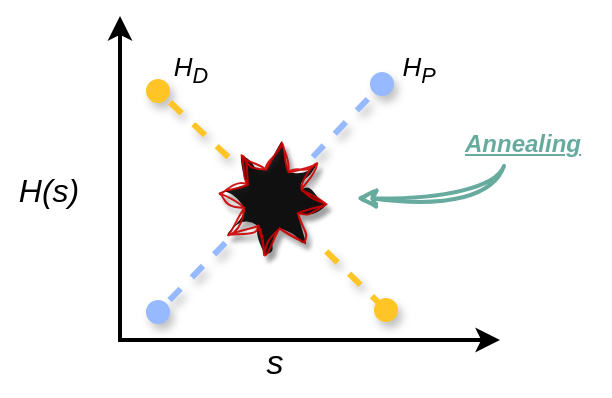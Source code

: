 <mxfile version="28.2.5">
  <diagram name="Pagina-1" id="9_9PVb5XfEbpxvLzxGaj">
    <mxGraphModel dx="946" dy="610" grid="0" gridSize="10" guides="1" tooltips="1" connect="1" arrows="1" fold="1" page="1" pageScale="1" pageWidth="1654" pageHeight="2336" math="0" shadow="0">
      <root>
        <mxCell id="0" />
        <mxCell id="1" parent="0" />
        <mxCell id="sV4lZ-rMghmbl5xB3a0G-1" value="" style="endArrow=classic;html=1;rounded=0;strokeWidth=2;" edge="1" parent="1">
          <mxGeometry width="50" height="50" relative="1" as="geometry">
            <mxPoint x="114" y="229" as="sourcePoint" />
            <mxPoint x="114" y="66" as="targetPoint" />
          </mxGeometry>
        </mxCell>
        <mxCell id="sV4lZ-rMghmbl5xB3a0G-3" value="" style="endArrow=classic;html=1;rounded=0;strokeWidth=2;" edge="1" parent="1">
          <mxGeometry width="50" height="50" relative="1" as="geometry">
            <mxPoint x="114" y="228" as="sourcePoint" />
            <mxPoint x="304" y="228" as="targetPoint" />
          </mxGeometry>
        </mxCell>
        <mxCell id="sV4lZ-rMghmbl5xB3a0G-4" value="" style="endArrow=oval;html=4;rounded=0;strokeColor=light-dark(#FFC526,#FFEA63);curved=0;strokeWidth=3;shadow=1;flowAnimation=1;startSize=9;sourcePerimeterSpacing=4;startArrow=none;startFill=0;endSize=9;endFill=1;" edge="1" parent="1" source="sV4lZ-rMghmbl5xB3a0G-10">
          <mxGeometry width="50" height="50" relative="1" as="geometry">
            <mxPoint x="115" y="102" as="sourcePoint" />
            <mxPoint x="247" y="213" as="targetPoint" />
          </mxGeometry>
        </mxCell>
        <mxCell id="sV4lZ-rMghmbl5xB3a0G-9" value="" style="endArrow=oval;html=1;rounded=0;strokeColor=light-dark(#96B9FF,#80A3EA);strokeWidth=3;flowAnimation=1;shadow=1;sourcePerimeterSpacing=-6;targetPerimeterSpacing=5;endSize=9;startArrow=none;startFill=0;endFill=1;jumpStyle=none;" edge="1" parent="1" source="sV4lZ-rMghmbl5xB3a0G-10">
          <mxGeometry width="50" height="50" relative="1" as="geometry">
            <mxPoint x="110" y="213" as="sourcePoint" />
            <mxPoint x="245" y="100" as="targetPoint" />
          </mxGeometry>
        </mxCell>
        <mxCell id="sV4lZ-rMghmbl5xB3a0G-11" value="" style="endArrow=none;html=1;rounded=0;strokeColor=light-dark(#96B9FF,#3399FF);strokeWidth=3;sourcePerimeterSpacing=-2;flowAnimation=1;startArrow=oval;startFill=1;endSize=9;startSize=9;targetPerimeterSpacing=5;shadow=1;fillColor=#dae8fc;entryX=0.329;entryY=0.829;entryDx=0;entryDy=0;entryPerimeter=0;" edge="1" parent="1">
          <mxGeometry width="50" height="50" relative="1" as="geometry">
            <mxPoint x="133" y="214" as="sourcePoint" />
            <mxPoint x="171.024" y="174.997" as="targetPoint" />
          </mxGeometry>
        </mxCell>
        <mxCell id="sV4lZ-rMghmbl5xB3a0G-13" value="" style="endArrow=none;html=4;rounded=0;strokeColor=light-dark(#FFC526,#FFEA63);curved=0;strokeWidth=3;shadow=1;flowAnimation=1;startSize=9;sourcePerimeterSpacing=4;startArrow=oval;startFill=1;endSize=9;endFill=0;exitX=0.057;exitY=0.85;exitDx=0;exitDy=0;exitPerimeter=0;" edge="1" parent="1" source="sV4lZ-rMghmbl5xB3a0G-19" target="sV4lZ-rMghmbl5xB3a0G-10">
          <mxGeometry width="50" height="50" relative="1" as="geometry">
            <mxPoint x="120" y="95" as="sourcePoint" />
            <mxPoint x="255" y="212" as="targetPoint" />
          </mxGeometry>
        </mxCell>
        <mxCell id="sV4lZ-rMghmbl5xB3a0G-10" value="" style="verticalLabelPosition=bottom;verticalAlign=top;html=1;shape=mxgraph.basic.8_point_star;fillColor=light-dark(#FF3333,#FFEA63);rotation=30;strokeColor=#CC0000;sketch=1;curveFitting=3;jiggle=4;shadow=1;perimeterSpacing=4;strokeWidth=1;gradientColor=#FFD26B;opacity=90;noLabel=0;fixDash=1;collapsible=0;treeFolding=0;treeMoving=0;dashOffset=3;shadowOpacity=40;shadowBlur=1;disableMultiStroke=0;allowArrows=1;portConstraintRotation=0;movableLabel=0;autosize=0;" vertex="1" parent="1">
          <mxGeometry x="166" y="131" width="49" height="53" as="geometry">
            <mxRectangle x="213.183" y="157.853" width="50" height="44" as="alternateBounds" />
          </mxGeometry>
        </mxCell>
        <mxCell id="sV4lZ-rMghmbl5xB3a0G-15" value="&lt;i&gt;&lt;font style=&quot;font-size: 17px;&quot;&gt;s&lt;/font&gt;&lt;/i&gt;" style="text;html=1;align=center;verticalAlign=middle;resizable=0;points=[];autosize=1;strokeColor=none;fillColor=none;" vertex="1" parent="1">
          <mxGeometry x="177" y="224" width="27" height="32" as="geometry" />
        </mxCell>
        <mxCell id="sV4lZ-rMghmbl5xB3a0G-16" value="&lt;font style=&quot;font-size: 16px;&quot;&gt;&lt;i style=&quot;&quot;&gt;H(s)&lt;/i&gt;&lt;/font&gt;" style="text;html=1;align=center;verticalAlign=middle;resizable=0;points=[];autosize=1;strokeColor=none;fillColor=none;" vertex="1" parent="1">
          <mxGeometry x="54" y="137" width="48" height="31" as="geometry" />
        </mxCell>
        <mxCell id="sV4lZ-rMghmbl5xB3a0G-19" value="&lt;i&gt;&lt;font style=&quot;font-size: 13px;&quot;&gt;H&lt;sub&gt;D&lt;/sub&gt;&lt;/font&gt;&lt;/i&gt;" style="text;html=1;align=center;verticalAlign=middle;resizable=0;points=[];autosize=1;strokeColor=none;fillColor=none;" vertex="1" parent="1">
          <mxGeometry x="131" y="78" width="35" height="30" as="geometry" />
        </mxCell>
        <mxCell id="sV4lZ-rMghmbl5xB3a0G-20" value="&lt;i&gt;&lt;font style=&quot;font-size: 13px;&quot;&gt;H&lt;sub&gt;P&lt;/sub&gt;&lt;/font&gt;&lt;/i&gt;" style="text;html=1;align=center;verticalAlign=middle;resizable=0;points=[];autosize=1;strokeColor=none;fillColor=none;" vertex="1" parent="1">
          <mxGeometry x="245" y="78" width="35" height="30" as="geometry" />
        </mxCell>
        <mxCell id="sV4lZ-rMghmbl5xB3a0G-22" value="" style="endArrow=classic;html=1;rounded=0;curved=1;fillColor=#f0a30a;strokeColor=#67AB9F;sketch=1;curveFitting=1;jiggle=2;strokeWidth=2;" edge="1" parent="1">
          <mxGeometry width="50" height="50" relative="1" as="geometry">
            <mxPoint x="306" y="141" as="sourcePoint" />
            <mxPoint x="232" y="157" as="targetPoint" />
            <Array as="points">
              <mxPoint x="298.5" y="159" />
            </Array>
          </mxGeometry>
        </mxCell>
        <mxCell id="sV4lZ-rMghmbl5xB3a0G-23" value="&lt;i&gt;&lt;font style=&quot;color: rgb(103, 171, 159);&quot;&gt;&lt;b style=&quot;&quot;&gt;&lt;u&gt;Annealing&lt;/u&gt;&lt;/b&gt;&lt;/font&gt;&lt;/i&gt;" style="text;html=1;align=center;verticalAlign=middle;resizable=0;points=[];autosize=1;strokeColor=none;fillColor=none;dashed=1;dashPattern=8 8;rounded=1;glass=1;sketch=1;curveFitting=1;jiggle=2;shadow=1;" vertex="1" parent="1">
          <mxGeometry x="277" y="117" width="76" height="26" as="geometry" />
        </mxCell>
      </root>
    </mxGraphModel>
  </diagram>
</mxfile>
